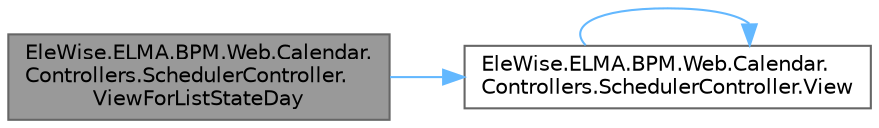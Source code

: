 digraph "EleWise.ELMA.BPM.Web.Calendar.Controllers.SchedulerController.ViewForListStateDay"
{
 // LATEX_PDF_SIZE
  bgcolor="transparent";
  edge [fontname=Helvetica,fontsize=10,labelfontname=Helvetica,labelfontsize=10];
  node [fontname=Helvetica,fontsize=10,shape=box,height=0.2,width=0.4];
  rankdir="LR";
  Node1 [id="Node000001",label="EleWise.ELMA.BPM.Web.Calendar.\lControllers.SchedulerController.\lViewForListStateDay",height=0.2,width=0.4,color="gray40", fillcolor="grey60", style="filled", fontcolor="black",tooltip="Отрисовка дня в режиме списка"];
  Node1 -> Node2 [id="edge1_Node000001_Node000002",color="steelblue1",style="solid",tooltip=" "];
  Node2 [id="Node000002",label="EleWise.ELMA.BPM.Web.Calendar.\lControllers.SchedulerController.View",height=0.2,width=0.4,color="grey40", fillcolor="white", style="filled",URL="$class_ele_wise_1_1_e_l_m_a_1_1_b_p_m_1_1_web_1_1_calendar_1_1_controllers_1_1_scheduler_controller.html#a7c9660dc53b0624a812d85736b6adbef",tooltip="Отрисовка"];
  Node2 -> Node2 [id="edge2_Node000002_Node000002",color="steelblue1",style="solid",tooltip=" "];
}

